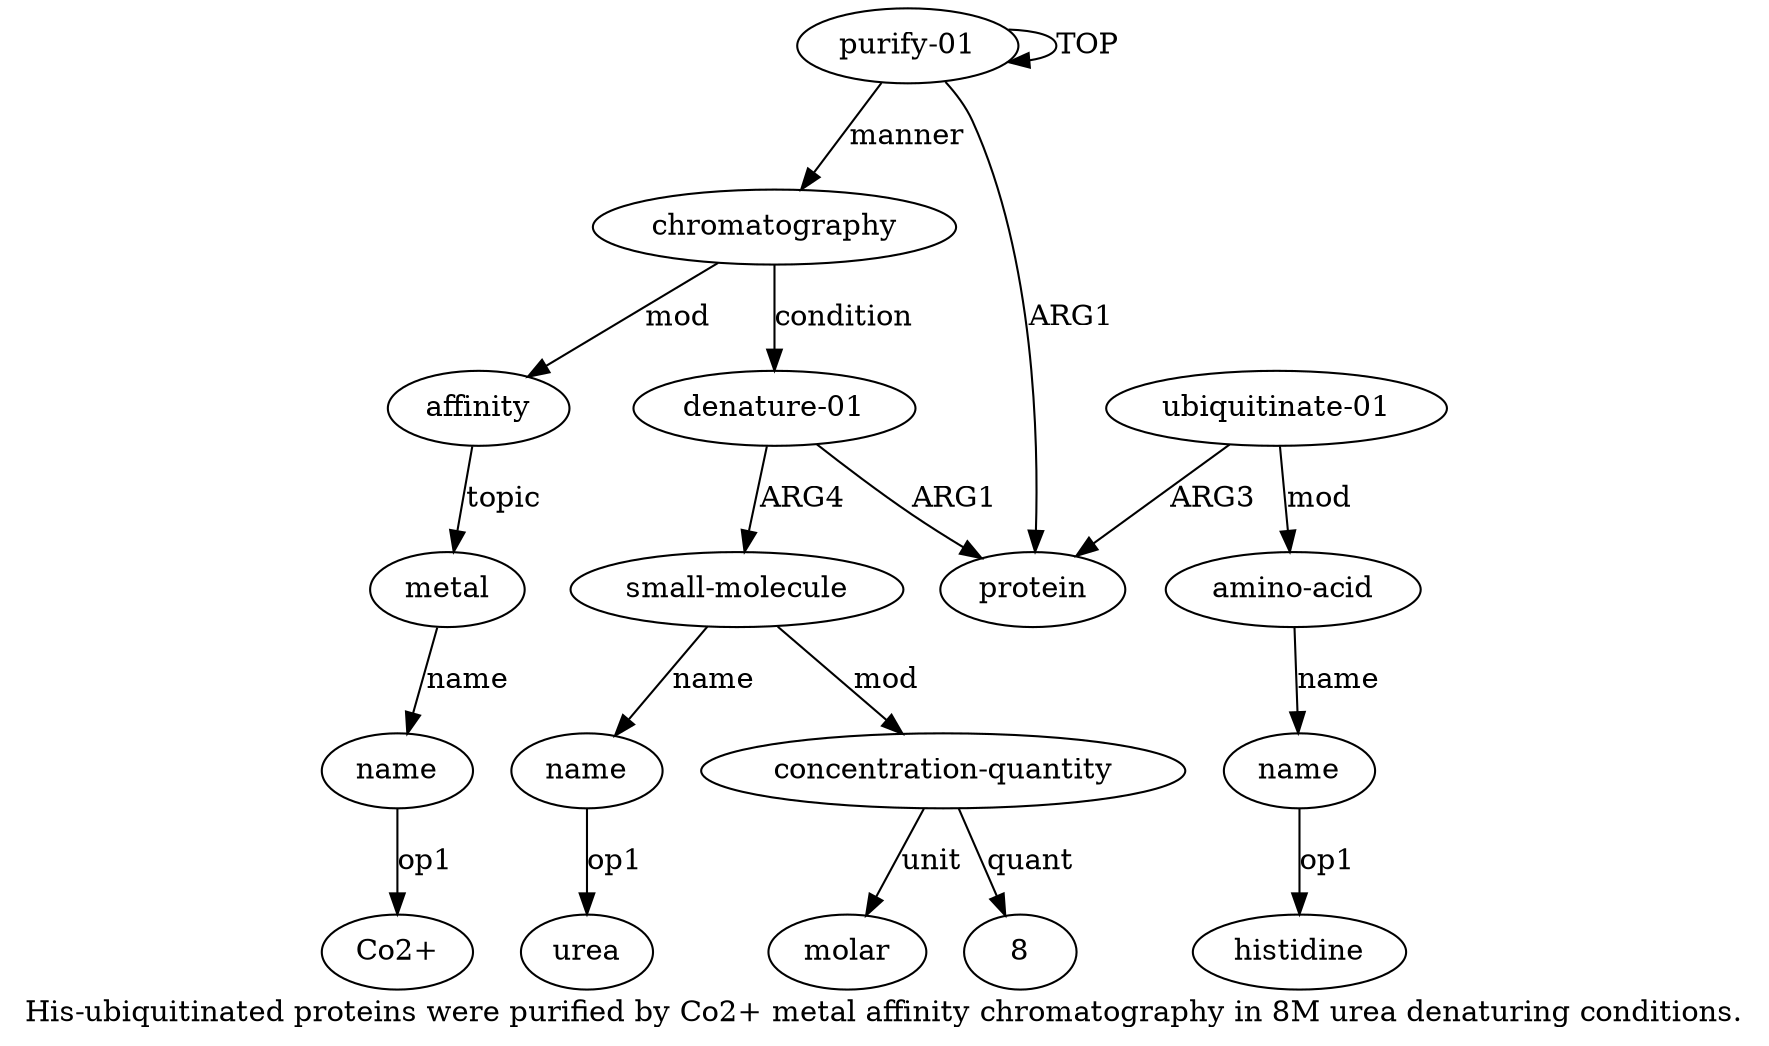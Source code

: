 digraph  {
	graph [label="His-ubiquitinated proteins were purified by Co2+ metal affinity chromatography in 8M urea denaturing conditions."];
	node [label="\N"];
	"a8 Co2+"	 [color=black,
		gold_ind=-1,
		gold_label="Co2+",
		label="Co2+",
		test_ind=-1,
		test_label="Co2+"];
	a11	 [color=black,
		gold_ind=11,
		gold_label=name,
		label=name,
		test_ind=11,
		test_label=name];
	"a11 urea"	 [color=black,
		gold_ind=-1,
		gold_label=urea,
		label=urea,
		test_ind=-1,
		test_label=urea];
	a11 -> "a11 urea" [key=0,
	color=black,
	gold_label=op1,
	label=op1,
	test_label=op1];
a10 [color=black,
	gold_ind=10,
	gold_label="small-molecule",
	label="small-molecule",
	test_ind=10,
	test_label="small-molecule"];
a10 -> a11 [key=0,
color=black,
gold_label=name,
label=name,
test_label=name];
a12 [color=black,
gold_ind=12,
gold_label="concentration-quantity",
label="concentration-quantity",
test_ind=12,
test_label="concentration-quantity"];
a10 -> a12 [key=0,
color=black,
gold_label=mod,
label=mod,
test_label=mod];
a13 [color=black,
gold_ind=13,
gold_label=molar,
label=molar,
test_ind=13,
test_label=molar];
a12 -> a13 [key=0,
color=black,
gold_label=unit,
label=unit,
test_label=unit];
"a12 8" [color=black,
gold_ind=-1,
gold_label=8,
label=8,
test_ind=-1,
test_label=8];
a12 -> "a12 8" [key=0,
color=black,
gold_label=quant,
label=quant,
test_label=quant];
"a4 histidine" [color=black,
gold_ind=-1,
gold_label=histidine,
label=histidine,
test_ind=-1,
test_label=histidine];
a1 [color=black,
gold_ind=1,
gold_label=protein,
label=protein,
test_ind=1,
test_label=protein];
a0 [color=black,
gold_ind=0,
gold_label="purify-01",
label="purify-01",
test_ind=0,
test_label="purify-01"];
a0 -> a1 [key=0,
color=black,
gold_label=ARG1,
label=ARG1,
test_label=ARG1];
a0 -> a0 [key=0,
color=black,
gold_label=TOP,
label=TOP,
test_label=TOP];
a5 [color=black,
gold_ind=5,
gold_label=chromatography,
label=chromatography,
test_ind=5,
test_label=chromatography];
a0 -> a5 [key=0,
color=black,
gold_label=manner,
label=manner,
test_label=manner];
a3 [color=black,
gold_ind=3,
gold_label="amino-acid",
label="amino-acid",
test_ind=3,
test_label="amino-acid"];
a4 [color=black,
gold_ind=4,
gold_label=name,
label=name,
test_ind=4,
test_label=name];
a3 -> a4 [key=0,
color=black,
gold_label=name,
label=name,
test_label=name];
a2 [color=black,
gold_ind=2,
gold_label="ubiquitinate-01",
label="ubiquitinate-01",
test_ind=2,
test_label="ubiquitinate-01"];
a2 -> a1 [key=0,
color=black,
gold_label=ARG3,
label=ARG3,
test_label=ARG3];
a2 -> a3 [key=0,
color=black,
gold_label=mod,
label=mod,
test_label=mod];
a6 [color=black,
gold_ind=6,
gold_label=affinity,
label=affinity,
test_ind=6,
test_label=affinity];
a5 -> a6 [key=0,
color=black,
gold_label=mod,
label=mod,
test_label=mod];
a9 [color=black,
gold_ind=9,
gold_label="denature-01",
label="denature-01",
test_ind=9,
test_label="denature-01"];
a5 -> a9 [key=0,
color=black,
gold_label=condition,
label=condition,
test_label=condition];
a4 -> "a4 histidine" [key=0,
color=black,
gold_label=op1,
label=op1,
test_label=op1];
a7 [color=black,
gold_ind=7,
gold_label=metal,
label=metal,
test_ind=7,
test_label=metal];
a8 [color=black,
gold_ind=8,
gold_label=name,
label=name,
test_ind=8,
test_label=name];
a7 -> a8 [key=0,
color=black,
gold_label=name,
label=name,
test_label=name];
a6 -> a7 [key=0,
color=black,
gold_label=topic,
label=topic,
test_label=topic];
a9 -> a10 [key=0,
color=black,
gold_label=ARG4,
label=ARG4,
test_label=ARG4];
a9 -> a1 [key=0,
color=black,
gold_label=ARG1,
label=ARG1,
test_label=ARG1];
a8 -> "a8 Co2+" [key=0,
color=black,
gold_label=op1,
label=op1,
test_label=op1];
}
